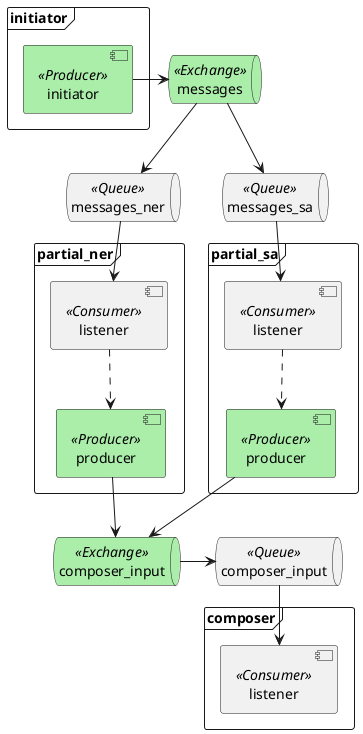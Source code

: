  @startuml
  
      frame  initiator {
        component  "initiator" <<Producer>> as Initiator #aaeeaa
      }
    
      queue  "messages" <<Exchange>> as Messages #aaeeaa 
      queue  "messages_ner" <<Queue>> as Messages_ner
      queue  "messages_sa" <<Queue>> as Messages_sa
      
      Initiator -> Messages
      Messages --> Messages_sa
      Messages --> Messages_ner
  
      frame partial_sa {
        component  "listener" <<Consumer>> as Listener_sa
        component  "producer" <<Producer>> as Producer_sa #aaeeaa
        Listener_sa ..> Producer_sa          
      }
      
      frame partial_ner {
        component  "listener" <<Consumer>> as Listener_ner
        component  "producer" <<Producer>> as Producer_ner #aaeeaa
        Listener_ner ..> Producer_ner          
      }
      
      Messages_ner --> Listener_ner
      Messages_sa --> Listener_sa
      
      queue  "composer_input" <<Exchange>> as Composer_input #aaeeaa 
      
      Producer_ner --> Composer_input
      Producer_sa --> Composer_input
      
      queue "composer_input" <<Queue>> as CIQ
      
      Composer_input -> CIQ
      
      frame composer {
          component  "listener" <<Consumer>> as CL
      }
      
      CIQ --> CL
  
  @enduml  

